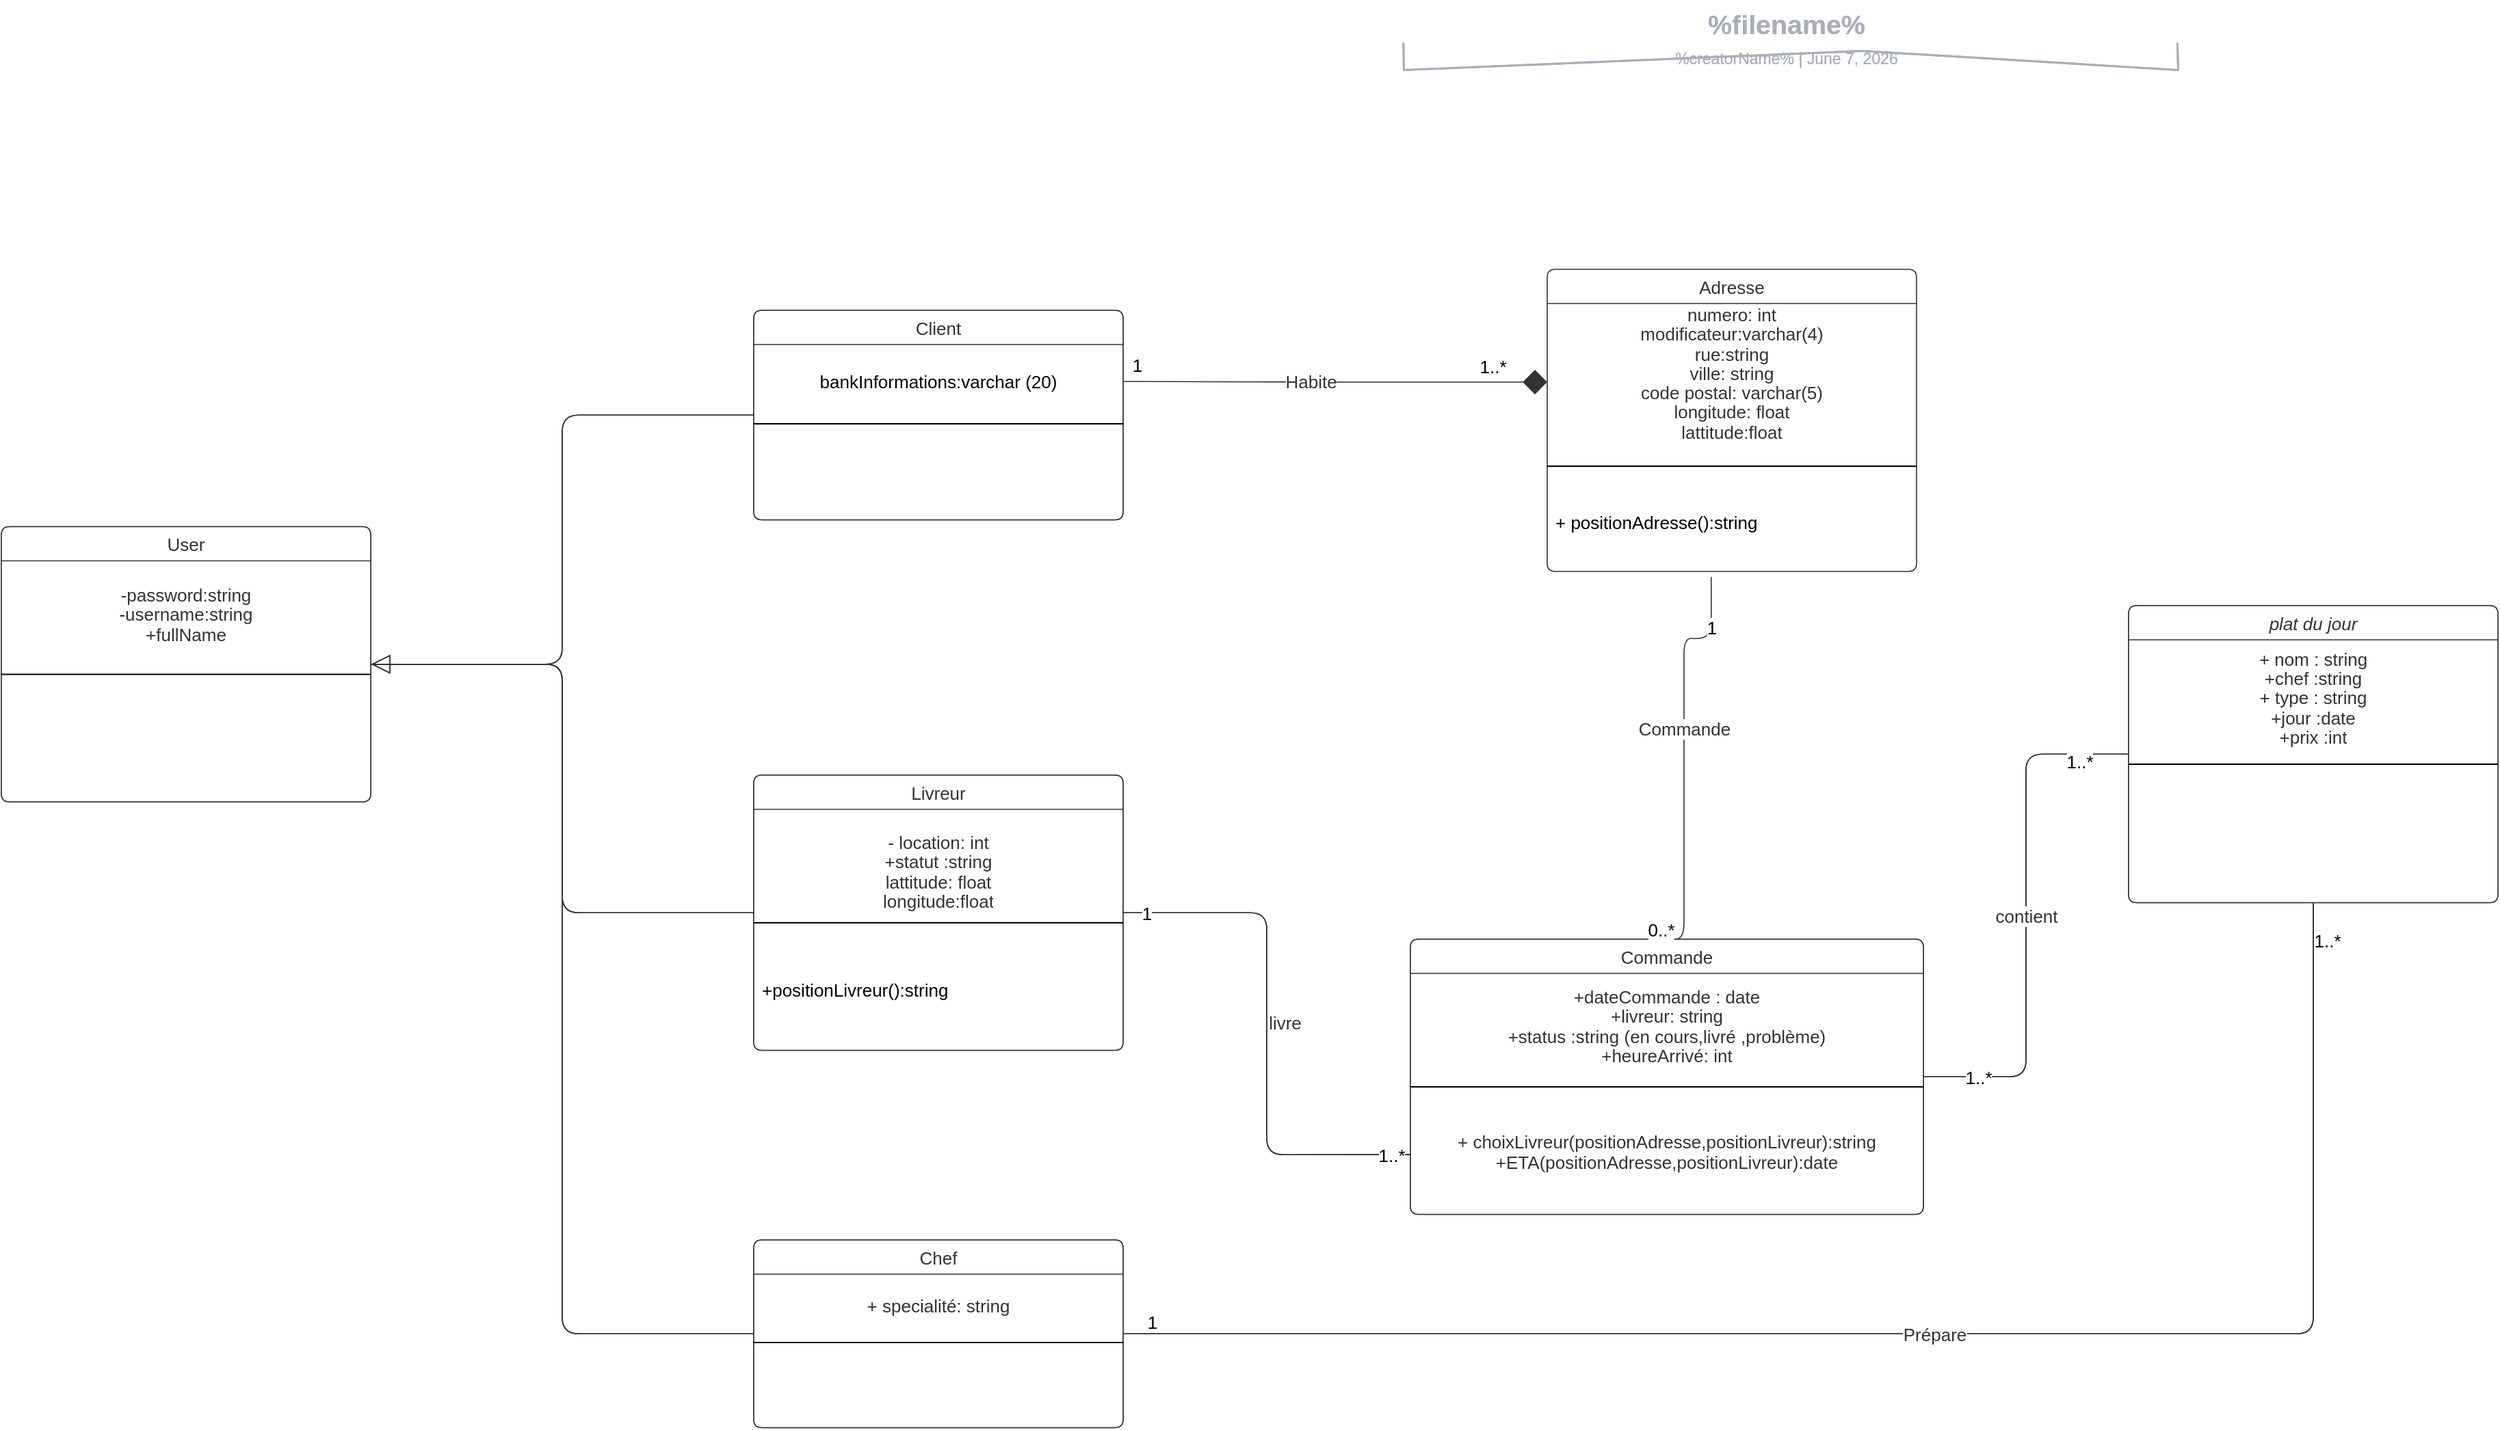 <mxfile version="20.7.4" type="github">
  <diagram id="hdS_zrCQjjvmw232QyaX" name="Page-1">
    <mxGraphModel dx="2074" dy="1130" grid="1" gridSize="10" guides="1" tooltips="1" connect="1" arrows="1" fold="1" page="1" pageScale="1" pageWidth="827" pageHeight="1169" math="0" shadow="0">
      <root>
        <mxCell id="0" />
        <mxCell id="1" parent="0" />
        <mxCell id="U1_2OJh4UtTGv1gTS8dt-1" value="" style="group;dropTarget=0;pointerEvents=0;" parent="1" vertex="1">
          <mxGeometry x="1125" y="14" width="640" height="44" as="geometry" />
        </mxCell>
        <UserObject label="%filename%" placeholders="1" lucidchartObjectId="kWBYl.rsL5rs" id="U1_2OJh4UtTGv1gTS8dt-2">
          <mxCell style="points=[[0.062,0.967,0],[0.946,0.967,0]];html=1;overflow=block;blockSpacing=1;whiteSpace=wrap;fontSize=19.7;fontColor=#a9afb8;fontStyle=1;align=center;spacingLeft=7;spacingRight=7;spacingTop=2;spacing=3;strokeOpacity=0;fillOpacity=0;rounded=1;absoluteArcSize=1;arcSize=12;fillColor=#ffffff;strokeWidth=1.5;" parent="U1_2OJh4UtTGv1gTS8dt-1" vertex="1">
            <mxGeometry width="640" height="31" as="geometry" />
          </mxCell>
        </UserObject>
        <UserObject label="%creatorName%  |  %date{mmmm d, yyyy}%" placeholders="1" lucidchartObjectId="kWBYolvidEkw" id="U1_2OJh4UtTGv1gTS8dt-3">
          <mxCell style="html=1;overflow=block;blockSpacing=1;whiteSpace=wrap;fontSize=11.5;fontColor=#a9afb8;align=center;spacingLeft=7;spacingRight=7;spacingTop=2;spacing=3;strokeOpacity=0;fillOpacity=0;rounded=1;absoluteArcSize=1;arcSize=12;fillColor=#ffffff;strokeWidth=1.5;" parent="U1_2OJh4UtTGv1gTS8dt-1" vertex="1">
            <mxGeometry y="30" width="640" height="14" as="geometry" />
          </mxCell>
        </UserObject>
        <UserObject label="" lucidchartObjectId="kWBYQYheZtb3" id="U1_2OJh4UtTGv1gTS8dt-4">
          <mxCell style="html=1;jettySize=18;whiteSpace=wrap;fontSize=13;fontFamily=Helvetica;strokeColor=#a9afb8;strokeOpacity=100;strokeWidth=1.5;rounded=0;startArrow=none;endArrow=none;exitX=0.062;exitY=0.967;exitPerimeter=0;entryX=0.946;entryY=0.967;entryPerimeter=0;" parent="U1_2OJh4UtTGv1gTS8dt-1" source="U1_2OJh4UtTGv1gTS8dt-2" target="U1_2OJh4UtTGv1gTS8dt-2" edge="1">
            <mxGeometry width="100" height="100" relative="1" as="geometry">
              <Array as="points">
                <mxPoint x="40" y="50" generated="1" />
                <mxPoint x="375" y="36" />
                <mxPoint x="606" y="50" generated="1" />
              </Array>
            </mxGeometry>
          </mxCell>
        </UserObject>
        <mxCell id="U1_2OJh4UtTGv1gTS8dt-5" value="Client" style="html=1;overflow=block;blockSpacing=1;swimlane;childLayout=stackLayout;horizontal=1;horizontalStack=0;resizeParent=1;resizeParentMax=0;resizeLast=0;collapsible=0;fontStyle=0;marginBottom=0;swimlaneFillColor=#ffffff;startSize=25;whiteSpace=wrap;fontSize=13;fontColor=#333333;align=center;spacing=0;strokeColor=#333333;strokeOpacity=100;fillOpacity=100;rounded=1;absoluteArcSize=1;arcSize=12;fillColor=#ffffff;strokeWidth=0.8;" parent="1" vertex="1">
          <mxGeometry x="690" y="240" width="270" height="153.25" as="geometry" />
        </mxCell>
        <mxCell id="U1_2OJh4UtTGv1gTS8dt-6" value="bankInformations:varchar (20)" style="part=1;html=1;resizeHeight=0;strokeColor=none;fillColor=none;verticalAlign=middle;spacingLeft=4;spacingRight=4;overflow=hidden;rotatable=0;points=[[0,0.5],[1,0.5]];portConstraint=eastwest;swimlaneFillColor=#ffffff;strokeOpacity=100;fillOpacity=100;whiteSpace=wrap;fontSize=13;align=center;" parent="U1_2OJh4UtTGv1gTS8dt-5" vertex="1">
          <mxGeometry y="25" width="270" height="54" as="geometry" />
        </mxCell>
        <mxCell id="U1_2OJh4UtTGv1gTS8dt-7" value="" style="line;strokeWidth=1;fillColor=none;align=left;verticalAlign=middle;spacingTop=-1;spacingLeft=3;spacingRight=3;rotatable=0;labelPosition=right;points=[];portConstraint=eastwest;" parent="U1_2OJh4UtTGv1gTS8dt-5" vertex="1">
          <mxGeometry y="79" width="270" height="8" as="geometry" />
        </mxCell>
        <mxCell id="U1_2OJh4UtTGv1gTS8dt-8" value="" style="part=1;html=1;resizeHeight=0;strokeColor=none;fillColor=none;verticalAlign=middle;spacingLeft=4;spacingRight=4;overflow=hidden;rotatable=0;points=[[0,0.5],[1,0.5]];portConstraint=eastwest;swimlaneFillColor=#ffffff;strokeOpacity=100;fillOpacity=100;whiteSpace=wrap;fontSize=13;align=center;" parent="U1_2OJh4UtTGv1gTS8dt-5" vertex="1">
          <mxGeometry y="87" width="270" height="66.25" as="geometry" />
        </mxCell>
        <mxCell id="U1_2OJh4UtTGv1gTS8dt-9" value="Adresse" style="html=1;overflow=block;blockSpacing=1;swimlane;childLayout=stackLayout;horizontal=1;horizontalStack=0;resizeParent=1;resizeParentMax=0;resizeLast=0;collapsible=0;fontStyle=0;marginBottom=0;swimlaneFillColor=#ffffff;startSize=25;whiteSpace=wrap;fontSize=13;fontColor=#333333;align=center;spacing=0;strokeColor=#333333;strokeOpacity=100;fillOpacity=100;rounded=1;absoluteArcSize=1;arcSize=12;fillColor=#ffffff;strokeWidth=0.8;" parent="1" vertex="1">
          <mxGeometry x="1270" y="210" width="270" height="221" as="geometry" />
        </mxCell>
        <mxCell id="U1_2OJh4UtTGv1gTS8dt-10" value="&lt;div style=&quot;display: flex; justify-content: center; text-align: center; align-items: baseline; font-size: 0; line-height: 1.25;margin-top: -2px;&quot;&gt;&lt;span&gt;&lt;span style=&quot;font-size:13px;color:#333333;&quot;&gt;numero: int&#xa;&lt;/span&gt;&lt;/span&gt;&lt;/div&gt;&lt;div style=&quot;display: flex; justify-content: center; text-align: center; align-items: baseline; font-size: 0; line-height: 1.25;margin-top: -2px;&quot;&gt;&lt;span&gt;&lt;span style=&quot;font-size:13px;color:#333333;&quot;&gt;modificateur:varchar(4)&#xa;&lt;/span&gt;&lt;/span&gt;&lt;/div&gt;&lt;div style=&quot;display: flex; justify-content: center; text-align: center; align-items: baseline; font-size: 0; line-height: 1.25;margin-top: -2px;&quot;&gt;&lt;span&gt;&lt;span style=&quot;font-size:13px;color:#333333;&quot;&gt;rue:string&#xa;&lt;/span&gt;&lt;/span&gt;&lt;/div&gt;&lt;div style=&quot;display: flex; justify-content: center; text-align: center; align-items: baseline; font-size: 0; line-height: 1.25;margin-top: -2px;&quot;&gt;&lt;span&gt;&lt;span style=&quot;font-size:13px;color:#333333;&quot;&gt;ville: string&#xa;&lt;/span&gt;&lt;/span&gt;&lt;/div&gt;&lt;div style=&quot;display: flex; justify-content: center; text-align: center; align-items: baseline; font-size: 0; line-height: 1.25;margin-top: -2px;&quot;&gt;&lt;span&gt;&lt;span style=&quot;font-size:13px;color:#333333;&quot;&gt;code postal: varchar(5)&#xa;&lt;/span&gt;&lt;/span&gt;&lt;/div&gt;&lt;div style=&quot;display: flex; justify-content: center; text-align: center; align-items: baseline; font-size: 0; line-height: 1.25;margin-top: -2px;&quot;&gt;&lt;span&gt;&lt;span style=&quot;font-size:13px;color:#333333;&quot;&gt;longitude: float&#xa;&lt;/span&gt;&lt;/span&gt;&lt;/div&gt;&lt;div style=&quot;display: flex; justify-content: center; text-align: center; align-items: baseline; font-size: 0; line-height: 1.25;margin-top: -2px;&quot;&gt;&lt;span&gt;&lt;span style=&quot;font-size:13px;color:#333333;&quot;&gt;lattitude:float&#xa;&lt;/span&gt;&lt;/span&gt;&lt;/div&gt;&lt;div style=&quot;display: flex; justify-content: center; text-align: center; align-items: baseline; font-size: 0; line-height: 1.25;margin-top: -2px;&quot;&gt;&lt;span&gt;&lt;span style=&quot;font-size:13px;color:#333333;&quot;&gt;&#xa;&lt;/span&gt;&lt;/span&gt;&lt;/div&gt;&lt;div style=&quot;display: flex; justify-content: center; text-align: center; align-items: baseline; font-size: 0; line-height: 1.25;margin-top: -2px;&quot;&gt;&lt;span&gt;&lt;/span&gt;&lt;/div&gt;" style="part=1;html=1;resizeHeight=0;strokeColor=none;fillColor=none;verticalAlign=middle;spacingLeft=4;spacingRight=4;overflow=hidden;rotatable=0;points=[[0,0.5],[1,0.5]];portConstraint=eastwest;swimlaneFillColor=#ffffff;strokeOpacity=100;fillOpacity=100;whiteSpace=wrap;fontSize=13;fontColor=#333333;align=center;" parent="U1_2OJh4UtTGv1gTS8dt-9" vertex="1">
          <mxGeometry y="25" width="270" height="115" as="geometry" />
        </mxCell>
        <mxCell id="U1_2OJh4UtTGv1gTS8dt-11" value="" style="line;strokeWidth=1;fillColor=none;align=left;verticalAlign=middle;spacingTop=-1;spacingLeft=3;spacingRight=3;rotatable=0;labelPosition=right;points=[];portConstraint=eastwest;" parent="U1_2OJh4UtTGv1gTS8dt-9" vertex="1">
          <mxGeometry y="140" width="270" height="8" as="geometry" />
        </mxCell>
        <mxCell id="U1_2OJh4UtTGv1gTS8dt-12" value="+ positionAdresse():string" style="part=1;resizeHeight=0;strokeColor=none;fillColor=none;align=left;verticalAlign=middle;spacingLeft=4;spacingRight=4;rotatable=0;points=[[0,0.5],[1,0.5]];portConstraint=eastwest;swimlaneFillColor=#ffffff;strokeOpacity=100;fillOpacity=100;whiteSpace=wrap;overflow=block;blockSpacing=1;html=1;fontSize=13;" parent="U1_2OJh4UtTGv1gTS8dt-9" vertex="1">
          <mxGeometry y="148" width="270" height="73" as="geometry" />
        </mxCell>
        <UserObject label="" lucidchartObjectId="TWlcJLq8VH~c" id="U1_2OJh4UtTGv1gTS8dt-13">
          <mxCell style="html=1;jettySize=18;whiteSpace=wrap;fontSize=13;strokeColor=#333333;strokeOpacity=100;strokeWidth=0.8;rounded=1;arcSize=24;edgeStyle=orthogonalEdgeStyle;startArrow=diamond;startFill=1;startSize=16;endArrow=none;" parent="1" source="U1_2OJh4UtTGv1gTS8dt-10" target="U1_2OJh4UtTGv1gTS8dt-6" edge="1">
            <mxGeometry width="100" height="100" relative="1" as="geometry">
              <Array as="points" />
            </mxGeometry>
          </mxCell>
        </UserObject>
        <mxCell id="U1_2OJh4UtTGv1gTS8dt-14" value="Habite" style="text;html=1;resizable=0;labelBackgroundColor=default;align=center;verticalAlign=middle;fontColor=#333333;fontSize=13;" parent="U1_2OJh4UtTGv1gTS8dt-13" vertex="1">
          <mxGeometry x="0.119" relative="1" as="geometry" />
        </mxCell>
        <mxCell id="U1_2OJh4UtTGv1gTS8dt-15" value="1..*" style="text;html=1;resizable=0;labelBackgroundColor=default;align=center;verticalAlign=middle;fontSize=13;" parent="U1_2OJh4UtTGv1gTS8dt-13" vertex="1">
          <mxGeometry x="-1" relative="1" as="geometry">
            <mxPoint x="-40" y="-12" as="offset" />
          </mxGeometry>
        </mxCell>
        <mxCell id="U1_2OJh4UtTGv1gTS8dt-16" value="1" style="text;html=1;resizable=0;labelBackgroundColor=default;align=center;verticalAlign=middle;fontSize=13;" parent="U1_2OJh4UtTGv1gTS8dt-13" vertex="1">
          <mxGeometry x="1" relative="1" as="geometry">
            <mxPoint x="10" y="-12" as="offset" />
          </mxGeometry>
        </mxCell>
        <mxCell id="U1_2OJh4UtTGv1gTS8dt-17" value="Livreur" style="html=1;overflow=block;blockSpacing=1;swimlane;childLayout=stackLayout;horizontal=1;horizontalStack=0;resizeParent=1;resizeParentMax=0;resizeLast=0;collapsible=0;fontStyle=0;marginBottom=0;swimlaneFillColor=#ffffff;startSize=25;whiteSpace=wrap;fontSize=13;fontColor=#333333;align=center;spacing=0;strokeColor=#333333;strokeOpacity=100;fillOpacity=100;rounded=1;absoluteArcSize=1;arcSize=12;fillColor=#ffffff;strokeWidth=0.8;" parent="1" vertex="1">
          <mxGeometry x="690" y="580" width="270" height="201.25" as="geometry" />
        </mxCell>
        <mxCell id="U1_2OJh4UtTGv1gTS8dt-18" value="&lt;div style=&quot;display: flex; justify-content: center; text-align: center; align-items: baseline; font-size: 0; line-height: 1.25;margin-top: -2px;&quot;&gt;&lt;span&gt;&lt;span style=&quot;font-size:13px;color:#333333;&quot;&gt;&#xa;&lt;/span&gt;&lt;/span&gt;&lt;/div&gt;&lt;div style=&quot;display: flex; justify-content: center; text-align: center; align-items: baseline; font-size: 0; line-height: 1.25;margin-top: -2px;&quot;&gt;&lt;span&gt;&lt;span style=&quot;font-size:13px;color:#333333;&quot;&gt;- location: int&#xa;&lt;/span&gt;&lt;/span&gt;&lt;/div&gt;&lt;div style=&quot;display: flex; justify-content: center; text-align: center; align-items: baseline; font-size: 0; line-height: 1.25;margin-top: -2px;&quot;&gt;&lt;span&gt;&lt;span style=&quot;font-size:13px;color:#333333;&quot;&gt;+statut :string&#xa;&lt;/span&gt;&lt;/span&gt;&lt;/div&gt;&lt;div style=&quot;display: flex; justify-content: center; text-align: center; align-items: baseline; font-size: 0; line-height: 1.25;margin-top: -2px;&quot;&gt;&lt;span&gt;&lt;span style=&quot;font-size:13px;color:#333333;&quot;&gt;lattitude: float&#xa;&lt;/span&gt;&lt;/span&gt;&lt;/div&gt;&lt;div style=&quot;display: flex; justify-content: center; text-align: center; align-items: baseline; font-size: 0; line-height: 1.25;margin-top: -2px;&quot;&gt;&lt;span&gt;&lt;span style=&quot;font-size:13px;color:#333333;&quot;&gt;longitude:float&lt;/span&gt;&lt;/span&gt;&lt;/div&gt;" style="part=1;html=1;resizeHeight=0;strokeColor=none;fillColor=none;verticalAlign=middle;spacingLeft=4;spacingRight=4;overflow=hidden;rotatable=0;points=[[0,0.5],[1,0.5]];portConstraint=eastwest;swimlaneFillColor=#ffffff;strokeOpacity=100;fillOpacity=100;whiteSpace=wrap;fontSize=13;fontColor=#333333;align=center;" parent="U1_2OJh4UtTGv1gTS8dt-17" vertex="1">
          <mxGeometry y="25" width="270" height="79" as="geometry" />
        </mxCell>
        <mxCell id="U1_2OJh4UtTGv1gTS8dt-19" value="" style="line;strokeWidth=1;fillColor=none;align=left;verticalAlign=middle;spacingTop=-1;spacingLeft=3;spacingRight=3;rotatable=0;labelPosition=right;points=[];portConstraint=eastwest;" parent="U1_2OJh4UtTGv1gTS8dt-17" vertex="1">
          <mxGeometry y="104" width="270" height="8" as="geometry" />
        </mxCell>
        <mxCell id="U1_2OJh4UtTGv1gTS8dt-20" value="+positionLivreur():string" style="part=1;resizeHeight=0;strokeColor=none;fillColor=none;align=left;verticalAlign=middle;spacingLeft=4;spacingRight=4;rotatable=0;points=[[0,0.5],[1,0.5]];portConstraint=eastwest;swimlaneFillColor=#ffffff;strokeOpacity=100;fillOpacity=100;whiteSpace=wrap;overflow=block;blockSpacing=1;html=1;fontSize=13;" parent="U1_2OJh4UtTGv1gTS8dt-17" vertex="1">
          <mxGeometry y="112" width="270" height="89.25" as="geometry" />
        </mxCell>
        <mxCell id="U1_2OJh4UtTGv1gTS8dt-21" value="plat du jour" style="html=1;overflow=block;blockSpacing=1;swimlane;childLayout=stackLayout;horizontal=1;horizontalStack=0;resizeParent=1;resizeParentMax=0;resizeLast=0;collapsible=0;marginBottom=0;swimlaneFillColor=#ffffff;startSize=25;whiteSpace=wrap;fontSize=13;fontColor=#333333;fontStyle=2;align=center;spacing=0;strokeColor=#333333;strokeOpacity=100;fillOpacity=100;rounded=1;absoluteArcSize=1;arcSize=12;fillColor=#ffffff;strokeWidth=0.8;" parent="1" vertex="1">
          <mxGeometry x="1695" y="456" width="270" height="217.25" as="geometry" />
        </mxCell>
        <mxCell id="U1_2OJh4UtTGv1gTS8dt-22" value="&lt;div style=&quot;display: flex; justify-content: center; text-align: center; align-items: baseline; font-size: 0; line-height: 1.25;margin-top: -2px;&quot;&gt;&lt;span&gt;&lt;span style=&quot;font-size:13px;color:#333333;&quot;&gt;+ nom : string&#xa;&lt;/span&gt;&lt;/span&gt;&lt;/div&gt;&lt;div style=&quot;display: flex; justify-content: center; text-align: center; align-items: baseline; font-size: 0; line-height: 1.25;margin-top: -2px;&quot;&gt;&lt;span&gt;&lt;span style=&quot;font-size:13px;color:#333333;&quot;&gt;+chef :string&#xa;&lt;/span&gt;&lt;/span&gt;&lt;/div&gt;&lt;div style=&quot;display: flex; justify-content: center; text-align: center; align-items: baseline; font-size: 0; line-height: 1.25;margin-top: -2px;&quot;&gt;&lt;span&gt;&lt;span style=&quot;font-size:13px;color:#333333;&quot;&gt;+ type : string&#xa;&lt;/span&gt;&lt;/span&gt;&lt;/div&gt;&lt;div style=&quot;display: flex; justify-content: center; text-align: center; align-items: baseline; font-size: 0; line-height: 1.25;margin-top: -2px;&quot;&gt;&lt;span&gt;&lt;span style=&quot;font-size:13px;color:#333333;&quot;&gt;+jour :date&#xa;&lt;/span&gt;&lt;/span&gt;&lt;/div&gt;&lt;div style=&quot;display: flex; justify-content: center; text-align: center; align-items: baseline; font-size: 0; line-height: 1.25;margin-top: -2px;&quot;&gt;&lt;span&gt;&lt;span style=&quot;font-size:13px;color:#333333;&quot;&gt;+prix :int&lt;/span&gt;&lt;/span&gt;&lt;/div&gt;" style="part=1;html=1;resizeHeight=0;strokeColor=none;fillColor=none;verticalAlign=middle;spacingLeft=4;spacingRight=4;overflow=hidden;rotatable=0;points=[[0,0.5],[1,0.5]];portConstraint=eastwest;swimlaneFillColor=#ffffff;strokeOpacity=100;fillOpacity=100;whiteSpace=wrap;fontSize=13;fontColor=#333333;align=center;" parent="U1_2OJh4UtTGv1gTS8dt-21" vertex="1">
          <mxGeometry y="25" width="270" height="87" as="geometry" />
        </mxCell>
        <mxCell id="U1_2OJh4UtTGv1gTS8dt-23" value="" style="line;strokeWidth=1;fillColor=none;align=left;verticalAlign=middle;spacingTop=-1;spacingLeft=3;spacingRight=3;rotatable=0;labelPosition=right;points=[];portConstraint=eastwest;" parent="U1_2OJh4UtTGv1gTS8dt-21" vertex="1">
          <mxGeometry y="112" width="270" height="8" as="geometry" />
        </mxCell>
        <mxCell id="U1_2OJh4UtTGv1gTS8dt-24" value="" style="part=1;resizeHeight=0;strokeColor=none;fillColor=none;align=left;verticalAlign=middle;spacingLeft=4;spacingRight=4;rotatable=0;points=[[0,0.5],[1,0.5]];portConstraint=eastwest;swimlaneFillColor=#ffffff;strokeOpacity=100;fillOpacity=100;whiteSpace=wrap;overflow=block;blockSpacing=1;html=1;fontSize=13;" parent="U1_2OJh4UtTGv1gTS8dt-21" vertex="1">
          <mxGeometry y="120" width="270" height="97.25" as="geometry" />
        </mxCell>
        <mxCell id="U1_2OJh4UtTGv1gTS8dt-25" value="Commande" style="html=1;overflow=block;blockSpacing=1;swimlane;childLayout=stackLayout;horizontal=1;horizontalStack=0;resizeParent=1;resizeParentMax=0;resizeLast=0;collapsible=0;fontStyle=0;marginBottom=0;swimlaneFillColor=#ffffff;startSize=25;whiteSpace=wrap;fontSize=13;fontColor=#333333;align=center;spacing=0;strokeColor=#333333;strokeOpacity=100;fillOpacity=100;rounded=1;absoluteArcSize=1;arcSize=12;fillColor=#ffffff;strokeWidth=0.8;" parent="1" vertex="1">
          <mxGeometry x="1170" y="700" width="375" height="201.25" as="geometry" />
        </mxCell>
        <mxCell id="U1_2OJh4UtTGv1gTS8dt-26" value="&lt;div style=&quot;display: flex; justify-content: center; text-align: center; align-items: baseline; font-size: 0; line-height: 1.25;margin-top: -2px;&quot;&gt;&lt;span&gt;&lt;span style=&quot;font-size:13px;color:#333333;&quot;&gt;+dateCommande : date&#xa;&lt;/span&gt;&lt;/span&gt;&lt;/div&gt;&lt;div style=&quot;display: flex; justify-content: center; text-align: center; align-items: baseline; font-size: 0; line-height: 1.25;margin-top: -2px;&quot;&gt;&lt;span&gt;&lt;span style=&quot;font-size:13px;color:#333333;&quot;&gt;+livreur: string&#xa;&lt;/span&gt;&lt;/span&gt;&lt;/div&gt;&lt;div style=&quot;display: flex; justify-content: center; text-align: center; align-items: baseline; font-size: 0; line-height: 1.25;margin-top: -2px;&quot;&gt;&lt;span&gt;&lt;span style=&quot;font-size:13px;color:#333333;&quot;&gt;+status :string (en cours,livré ,problème)&#xa;&lt;/span&gt;&lt;/span&gt;&lt;/div&gt;&lt;div style=&quot;display: flex; justify-content: center; text-align: center; align-items: baseline; font-size: 0; line-height: 1.25;margin-top: -2px;&quot;&gt;&lt;span&gt;&lt;span style=&quot;font-size:13px;color:#333333;&quot;&gt;+heureArrivé: int&lt;/span&gt;&lt;/span&gt;&lt;/div&gt;" style="part=1;html=1;resizeHeight=0;strokeColor=none;fillColor=none;verticalAlign=middle;spacingLeft=4;spacingRight=4;overflow=hidden;rotatable=0;points=[[0,0.5],[1,0.5]];portConstraint=eastwest;swimlaneFillColor=#ffffff;strokeOpacity=100;fillOpacity=100;whiteSpace=wrap;fontSize=13;fontColor=#333333;align=center;" parent="U1_2OJh4UtTGv1gTS8dt-25" vertex="1">
          <mxGeometry y="25" width="375" height="79" as="geometry" />
        </mxCell>
        <mxCell id="U1_2OJh4UtTGv1gTS8dt-27" value="" style="line;strokeWidth=1;fillColor=none;align=left;verticalAlign=middle;spacingTop=-1;spacingLeft=3;spacingRight=3;rotatable=0;labelPosition=right;points=[];portConstraint=eastwest;" parent="U1_2OJh4UtTGv1gTS8dt-25" vertex="1">
          <mxGeometry y="104" width="375" height="8" as="geometry" />
        </mxCell>
        <mxCell id="U1_2OJh4UtTGv1gTS8dt-28" value="&lt;div style=&quot;display: flex; justify-content: center; text-align: center; align-items: baseline; font-size: 0; line-height: 1.25;margin-top: -2px;&quot;&gt;&lt;span&gt;&lt;span style=&quot;font-size:13px;color:#333333;&quot;&gt;+ choixLivreur(positionAdresse,positionLivreur):string&#xa;&lt;/span&gt;&lt;/span&gt;&lt;/div&gt;&lt;div style=&quot;display: flex; justify-content: center; text-align: center; align-items: baseline; font-size: 0; line-height: 1.25;margin-top: -2px;&quot;&gt;&lt;span&gt;&lt;span style=&quot;font-size:13px;color:#333333;&quot;&gt;+ETA(positionAdresse,positionLivreur):date&lt;/span&gt;&lt;/span&gt;&lt;/div&gt;" style="part=1;resizeHeight=0;strokeColor=none;fillColor=none;align=left;verticalAlign=middle;spacingLeft=4;spacingRight=4;rotatable=0;points=[[0,0.5],[1,0.5]];portConstraint=eastwest;swimlaneFillColor=#ffffff;strokeOpacity=100;fillOpacity=100;whiteSpace=wrap;overflow=block;blockSpacing=1;html=1;fontSize=13;" parent="U1_2OJh4UtTGv1gTS8dt-25" vertex="1">
          <mxGeometry y="112" width="375" height="89.25" as="geometry" />
        </mxCell>
        <UserObject label="" lucidchartObjectId="a3lcvIBLx3UH" id="U1_2OJh4UtTGv1gTS8dt-33">
          <mxCell style="html=1;jettySize=18;whiteSpace=wrap;fontSize=13;strokeColor=#333333;strokeOpacity=100;strokeWidth=0.8;rounded=1;arcSize=24;edgeStyle=orthogonalEdgeStyle;startArrow=none;endArrow=none;exitX=1.001;exitY=0.5;exitPerimeter=0;entryX=-0.001;entryY=0.783;entryPerimeter=0;" parent="1" source="U1_2OJh4UtTGv1gTS8dt-17" target="U1_2OJh4UtTGv1gTS8dt-25" edge="1">
            <mxGeometry width="100" height="100" relative="1" as="geometry">
              <Array as="points" />
            </mxGeometry>
          </mxCell>
        </UserObject>
        <mxCell id="U1_2OJh4UtTGv1gTS8dt-34" value="livre" style="text;html=1;resizable=0;labelBackgroundColor=default;align=center;verticalAlign=middle;fontColor=#333333;fontSize=13;" parent="U1_2OJh4UtTGv1gTS8dt-33" vertex="1">
          <mxGeometry relative="1" as="geometry">
            <mxPoint x="13" y="-8" as="offset" />
          </mxGeometry>
        </mxCell>
        <mxCell id="U1_2OJh4UtTGv1gTS8dt-35" value="1" style="text;html=1;resizable=0;labelBackgroundColor=default;align=center;verticalAlign=middle;fontSize=13;" parent="U1_2OJh4UtTGv1gTS8dt-33" vertex="1">
          <mxGeometry x="-0.915" relative="1" as="geometry">
            <mxPoint as="offset" />
          </mxGeometry>
        </mxCell>
        <mxCell id="U1_2OJh4UtTGv1gTS8dt-36" value="1..*" style="text;html=1;resizable=0;labelBackgroundColor=default;align=center;verticalAlign=middle;fontSize=13;" parent="U1_2OJh4UtTGv1gTS8dt-33" vertex="1">
          <mxGeometry x="0.928" relative="1" as="geometry">
            <mxPoint as="offset" />
          </mxGeometry>
        </mxCell>
        <UserObject label="" lucidchartObjectId="R4lc5TQhlQKx" id="U1_2OJh4UtTGv1gTS8dt-37">
          <mxCell style="html=1;jettySize=18;whiteSpace=wrap;fontSize=13;strokeColor=#333333;strokeOpacity=100;strokeWidth=0.8;rounded=1;arcSize=24;edgeStyle=orthogonalEdgeStyle;startArrow=none;endArrow=none;exitX=1.001;exitY=0.5;exitPerimeter=0;entryX=-0.001;entryY=0.5;entryPerimeter=0;" parent="1" source="U1_2OJh4UtTGv1gTS8dt-25" target="U1_2OJh4UtTGv1gTS8dt-21" edge="1">
            <mxGeometry width="100" height="100" relative="1" as="geometry">
              <Array as="points" />
            </mxGeometry>
          </mxCell>
        </UserObject>
        <mxCell id="U1_2OJh4UtTGv1gTS8dt-38" value="contient" style="text;html=1;resizable=0;labelBackgroundColor=default;align=center;verticalAlign=middle;fontColor=#333333;fontSize=13;" parent="U1_2OJh4UtTGv1gTS8dt-37" vertex="1">
          <mxGeometry relative="1" as="geometry" />
        </mxCell>
        <mxCell id="U1_2OJh4UtTGv1gTS8dt-39" value="1..*" style="text;html=1;resizable=0;labelBackgroundColor=default;align=center;verticalAlign=middle;fontSize=13;" parent="U1_2OJh4UtTGv1gTS8dt-37" vertex="1">
          <mxGeometry x="-0.794" relative="1" as="geometry">
            <mxPoint as="offset" />
          </mxGeometry>
        </mxCell>
        <mxCell id="U1_2OJh4UtTGv1gTS8dt-40" value="1..*" style="text;html=1;resizable=0;labelBackgroundColor=default;align=center;verticalAlign=middle;fontSize=13;" parent="U1_2OJh4UtTGv1gTS8dt-37" vertex="1">
          <mxGeometry x="0.727" relative="1" as="geometry">
            <mxPoint x="16" y="5" as="offset" />
          </mxGeometry>
        </mxCell>
        <mxCell id="U1_2OJh4UtTGv1gTS8dt-41" value="Chef" style="html=1;overflow=block;blockSpacing=1;swimlane;childLayout=stackLayout;horizontal=1;horizontalStack=0;resizeParent=1;resizeParentMax=0;resizeLast=0;collapsible=0;fontStyle=0;marginBottom=0;swimlaneFillColor=#ffffff;startSize=25;whiteSpace=wrap;fontSize=13;fontColor=#333333;align=center;spacing=0;strokeColor=#333333;strokeOpacity=100;fillOpacity=100;rounded=1;absoluteArcSize=1;arcSize=12;fillColor=#ffffff;strokeWidth=0.8;" parent="1" vertex="1">
          <mxGeometry x="690" y="920" width="270" height="137.25" as="geometry" />
        </mxCell>
        <mxCell id="U1_2OJh4UtTGv1gTS8dt-42" value="+ specialité: string" style="part=1;html=1;resizeHeight=0;strokeColor=none;fillColor=none;verticalAlign=middle;spacingLeft=4;spacingRight=4;overflow=hidden;rotatable=0;points=[[0,0.5],[1,0.5]];portConstraint=eastwest;swimlaneFillColor=#ffffff;strokeOpacity=100;fillOpacity=100;whiteSpace=wrap;fontSize=13;fontColor=#333333;align=center;" parent="U1_2OJh4UtTGv1gTS8dt-41" vertex="1">
          <mxGeometry y="25" width="270" height="46" as="geometry" />
        </mxCell>
        <mxCell id="U1_2OJh4UtTGv1gTS8dt-43" value="" style="line;strokeWidth=1;fillColor=none;align=left;verticalAlign=middle;spacingTop=-1;spacingLeft=3;spacingRight=3;rotatable=0;labelPosition=right;points=[];portConstraint=eastwest;" parent="U1_2OJh4UtTGv1gTS8dt-41" vertex="1">
          <mxGeometry y="71" width="270" height="8" as="geometry" />
        </mxCell>
        <mxCell id="U1_2OJh4UtTGv1gTS8dt-44" value="" style="part=1;html=1;resizeHeight=0;strokeColor=none;fillColor=none;verticalAlign=middle;spacingLeft=4;spacingRight=4;overflow=hidden;rotatable=0;points=[[0,0.5],[1,0.5]];portConstraint=eastwest;swimlaneFillColor=#ffffff;strokeOpacity=100;fillOpacity=100;whiteSpace=wrap;fontSize=13;align=center;" parent="U1_2OJh4UtTGv1gTS8dt-41" vertex="1">
          <mxGeometry y="79" width="270" height="58.25" as="geometry" />
        </mxCell>
        <UserObject label="" lucidchartObjectId="hbmcKppnz3ou" id="U1_2OJh4UtTGv1gTS8dt-45">
          <mxCell style="html=1;jettySize=18;whiteSpace=wrap;fontSize=13;strokeColor=#333333;strokeOpacity=100;strokeWidth=0.8;rounded=1;arcSize=24;edgeStyle=orthogonalEdgeStyle;startArrow=none;endArrow=none;exitX=1.001;exitY=0.5;exitPerimeter=0;entryX=0.5;entryY=1.002;entryPerimeter=0;" parent="1" source="U1_2OJh4UtTGv1gTS8dt-41" target="U1_2OJh4UtTGv1gTS8dt-21" edge="1">
            <mxGeometry width="100" height="100" relative="1" as="geometry">
              <Array as="points">
                <mxPoint x="1830" y="989" />
              </Array>
            </mxGeometry>
          </mxCell>
        </UserObject>
        <mxCell id="U1_2OJh4UtTGv1gTS8dt-46" value="Prépare" style="text;html=1;resizable=0;labelBackgroundColor=default;align=center;verticalAlign=middle;fontColor=#333333;fontSize=13;" parent="U1_2OJh4UtTGv1gTS8dt-45" vertex="1">
          <mxGeometry relative="1" as="geometry" />
        </mxCell>
        <mxCell id="U1_2OJh4UtTGv1gTS8dt-47" value="1" style="text;html=1;resizable=0;labelBackgroundColor=default;align=center;verticalAlign=middle;fontSize=13;" parent="U1_2OJh4UtTGv1gTS8dt-45" vertex="1">
          <mxGeometry x="-0.656" relative="1" as="geometry">
            <mxPoint x="-184" y="-9" as="offset" />
          </mxGeometry>
        </mxCell>
        <mxCell id="U1_2OJh4UtTGv1gTS8dt-48" value="1..*" style="text;html=1;resizable=0;labelBackgroundColor=default;align=center;verticalAlign=middle;fontSize=13;" parent="U1_2OJh4UtTGv1gTS8dt-45" vertex="1">
          <mxGeometry x="0.683" relative="1" as="geometry">
            <mxPoint x="10" y="-161" as="offset" />
          </mxGeometry>
        </mxCell>
        <mxCell id="U1_2OJh4UtTGv1gTS8dt-59" value="User" style="html=1;overflow=block;blockSpacing=1;swimlane;childLayout=stackLayout;horizontal=1;horizontalStack=0;resizeParent=1;resizeParentMax=0;resizeLast=0;collapsible=0;fontStyle=0;marginBottom=0;swimlaneFillColor=#ffffff;startSize=25;whiteSpace=wrap;fontSize=13;fontColor=#333333;align=center;spacing=0;strokeColor=#333333;strokeOpacity=100;fillOpacity=100;rounded=1;absoluteArcSize=1;arcSize=12;fillColor=#ffffff;strokeWidth=0.8;" parent="1" vertex="1">
          <mxGeometry x="140" y="398.25" width="270" height="201.25" as="geometry" />
        </mxCell>
        <mxCell id="U1_2OJh4UtTGv1gTS8dt-60" value="&lt;div style=&quot;display: flex; justify-content: center; text-align: center; align-items: baseline; font-size: 0; line-height: 1.25;margin-top: -2px;&quot;&gt;&lt;span&gt;&lt;span style=&quot;font-size:13px;color:#333333;&quot;&gt;-password:string&lt;br&gt;&lt;/span&gt;&lt;/span&gt;&lt;/div&gt;&lt;div style=&quot;display: flex; justify-content: center; text-align: center; align-items: baseline; font-size: 0; line-height: 1.25;margin-top: -2px;&quot;&gt;&lt;span&gt;&lt;span style=&quot;font-size:13px;color:#333333;&quot;&gt;-username:string&lt;br&gt;&lt;/span&gt;&lt;/span&gt;&lt;/div&gt;&lt;div style=&quot;display: flex; justify-content: center; text-align: center; align-items: baseline; font-size: 0; line-height: 1.25;margin-top: -2px;&quot;&gt;&lt;span&gt;&lt;span style=&quot;font-size:13px;color:#333333;&quot;&gt;+fullName&lt;br&gt;&lt;/span&gt;&lt;/span&gt;&lt;/div&gt;&lt;div style=&quot;display: flex; justify-content: center; text-align: center; align-items: baseline; font-size: 0; line-height: 1.25;margin-top: -2px;&quot;&gt;&lt;span&gt;&lt;br&gt;&lt;/span&gt;&lt;/div&gt;" style="part=1;html=1;resizeHeight=0;strokeColor=none;fillColor=none;verticalAlign=middle;spacingLeft=4;spacingRight=4;overflow=hidden;rotatable=0;points=[[0,0.5],[1,0.5]];portConstraint=eastwest;swimlaneFillColor=#ffffff;strokeOpacity=100;fillOpacity=100;whiteSpace=wrap;fontSize=13;fontColor=#333333;align=center;" parent="U1_2OJh4UtTGv1gTS8dt-59" vertex="1">
          <mxGeometry y="25" width="270" height="79" as="geometry" />
        </mxCell>
        <mxCell id="U1_2OJh4UtTGv1gTS8dt-61" value="" style="line;strokeWidth=1;fillColor=none;align=left;verticalAlign=middle;spacingTop=-1;spacingLeft=3;spacingRight=3;rotatable=0;labelPosition=right;points=[];portConstraint=eastwest;" parent="U1_2OJh4UtTGv1gTS8dt-59" vertex="1">
          <mxGeometry y="104" width="270" height="8" as="geometry" />
        </mxCell>
        <mxCell id="U1_2OJh4UtTGv1gTS8dt-62" value="" style="part=1;resizeHeight=0;strokeColor=none;fillColor=none;align=left;verticalAlign=middle;spacingLeft=4;spacingRight=4;rotatable=0;points=[[0,0.5],[1,0.5]];portConstraint=eastwest;swimlaneFillColor=#ffffff;strokeOpacity=100;fillOpacity=100;whiteSpace=wrap;overflow=block;blockSpacing=1;html=1;fontSize=13;" parent="U1_2OJh4UtTGv1gTS8dt-59" vertex="1">
          <mxGeometry y="112" width="270" height="89.25" as="geometry" />
        </mxCell>
        <UserObject label="" lucidchartObjectId="AlTd7m5eC5IK" id="U1_2OJh4UtTGv1gTS8dt-63">
          <mxCell style="html=1;jettySize=18;whiteSpace=wrap;fontSize=13;strokeColor=#333333;strokeOpacity=100;strokeWidth=0.8;rounded=1;arcSize=24;edgeStyle=orthogonalEdgeStyle;startArrow=none;endArrow=none;exitX=1.001;exitY=0.5;exitPerimeter=0;entryX=-0.001;entryY=0.5;entryPerimeter=0;" parent="1" source="U1_2OJh4UtTGv1gTS8dt-59" target="U1_2OJh4UtTGv1gTS8dt-17" edge="1">
            <mxGeometry width="100" height="100" relative="1" as="geometry">
              <Array as="points" />
            </mxGeometry>
          </mxCell>
        </UserObject>
        <UserObject label="" lucidchartObjectId="FlTdkgDGYBUg" id="U1_2OJh4UtTGv1gTS8dt-64">
          <mxCell style="html=1;jettySize=18;whiteSpace=wrap;fontSize=13;strokeColor=#333333;strokeOpacity=100;strokeWidth=0.8;rounded=1;arcSize=24;edgeStyle=orthogonalEdgeStyle;startArrow=none;endArrow=none;exitX=1.001;exitY=0.5;exitPerimeter=0;entryX=-0.001;entryY=0.5;entryPerimeter=0;" parent="1" source="U1_2OJh4UtTGv1gTS8dt-59" target="U1_2OJh4UtTGv1gTS8dt-5" edge="1">
            <mxGeometry width="100" height="100" relative="1" as="geometry">
              <Array as="points" />
            </mxGeometry>
          </mxCell>
        </UserObject>
        <UserObject label="" lucidchartObjectId="EmTddqZ1q9em" id="U1_2OJh4UtTGv1gTS8dt-65">
          <mxCell style="html=1;jettySize=18;whiteSpace=wrap;fontSize=13;strokeColor=#333333;strokeOpacity=100;strokeWidth=0.8;rounded=1;arcSize=24;edgeStyle=orthogonalEdgeStyle;startArrow=block;startFill=0;startSize=12;endArrow=none;exitX=1.001;exitY=0.5;exitPerimeter=0;entryX=-0.001;entryY=0.5;entryPerimeter=0;" parent="1" source="U1_2OJh4UtTGv1gTS8dt-59" target="U1_2OJh4UtTGv1gTS8dt-41" edge="1">
            <mxGeometry width="100" height="100" relative="1" as="geometry">
              <Array as="points" />
            </mxGeometry>
          </mxCell>
        </UserObject>
        <mxCell id="1KbfCKK-a7wuh9zhNjNE-63" parent="1" />
        <mxCell id="1KbfCKK-a7wuh9zhNjNE-64" value="" style="group;dropTarget=0;pointerEvents=0;" vertex="1" parent="1KbfCKK-a7wuh9zhNjNE-63">
          <mxGeometry x="1125" y="14" width="640" height="44" as="geometry" />
        </mxCell>
        <UserObject label="%filename%" placeholders="1" lucidchartObjectId="kWBYl.rsL5rs" id="1KbfCKK-a7wuh9zhNjNE-65">
          <mxCell style="points=[[0.062,0.967,0],[0.946,0.967,0]];html=1;overflow=block;blockSpacing=1;whiteSpace=wrap;fontSize=19.7;fontColor=#a9afb8;fontStyle=1;align=center;spacingLeft=7;spacingRight=7;spacingTop=2;spacing=3;strokeOpacity=0;fillOpacity=0;rounded=1;absoluteArcSize=1;arcSize=12;fillColor=#ffffff;strokeWidth=1.5;" vertex="1" parent="1KbfCKK-a7wuh9zhNjNE-64">
            <mxGeometry width="640" height="31" as="geometry" />
          </mxCell>
        </UserObject>
        <UserObject label="%creatorName%  |  %date{mmmm d, yyyy}%" placeholders="1" lucidchartObjectId="kWBYolvidEkw" id="1KbfCKK-a7wuh9zhNjNE-66">
          <mxCell style="html=1;overflow=block;blockSpacing=1;whiteSpace=wrap;fontSize=11.5;fontColor=#a9afb8;align=center;spacingLeft=7;spacingRight=7;spacingTop=2;spacing=3;strokeOpacity=0;fillOpacity=0;rounded=1;absoluteArcSize=1;arcSize=12;fillColor=#ffffff;strokeWidth=1.5;" vertex="1" parent="1KbfCKK-a7wuh9zhNjNE-64">
            <mxGeometry y="30" width="640" height="14" as="geometry" />
          </mxCell>
        </UserObject>
        <UserObject label="" lucidchartObjectId="kWBYQYheZtb3" id="1KbfCKK-a7wuh9zhNjNE-67">
          <mxCell style="html=1;jettySize=18;whiteSpace=wrap;fontSize=13;fontFamily=Helvetica;strokeColor=#a9afb8;strokeOpacity=100;strokeWidth=1.5;rounded=0;startArrow=none;endArrow=none;exitX=0.062;exitY=0.967;exitPerimeter=0;entryX=0.946;entryY=0.967;entryPerimeter=0;" edge="1" parent="1KbfCKK-a7wuh9zhNjNE-64" source="1KbfCKK-a7wuh9zhNjNE-65" target="1KbfCKK-a7wuh9zhNjNE-65">
            <mxGeometry width="100" height="100" relative="1" as="geometry">
              <Array as="points">
                <mxPoint x="40" y="50" generated="1" />
                <mxPoint x="375" y="36" />
                <mxPoint x="606" y="50" generated="1" />
              </Array>
            </mxGeometry>
          </mxCell>
        </UserObject>
        <mxCell id="1KbfCKK-a7wuh9zhNjNE-68" value="Client" style="html=1;overflow=block;blockSpacing=1;swimlane;childLayout=stackLayout;horizontal=1;horizontalStack=0;resizeParent=1;resizeParentMax=0;resizeLast=0;collapsible=0;fontStyle=0;marginBottom=0;swimlaneFillColor=#ffffff;startSize=25;whiteSpace=wrap;fontSize=13;fontColor=#333333;align=center;spacing=0;strokeColor=#333333;strokeOpacity=100;fillOpacity=100;rounded=1;absoluteArcSize=1;arcSize=12;fillColor=#ffffff;strokeWidth=0.8;" vertex="1" parent="1KbfCKK-a7wuh9zhNjNE-63">
          <mxGeometry x="690" y="240" width="270" height="153.25" as="geometry" />
        </mxCell>
        <mxCell id="1KbfCKK-a7wuh9zhNjNE-69" value="bankInformations:varchar (20)" style="part=1;html=1;resizeHeight=0;strokeColor=none;fillColor=none;verticalAlign=middle;spacingLeft=4;spacingRight=4;overflow=hidden;rotatable=0;points=[[0,0.5],[1,0.5]];portConstraint=eastwest;swimlaneFillColor=#ffffff;strokeOpacity=100;fillOpacity=100;whiteSpace=wrap;fontSize=13;align=center;" vertex="1" parent="1KbfCKK-a7wuh9zhNjNE-68">
          <mxGeometry y="25" width="270" height="54" as="geometry" />
        </mxCell>
        <mxCell id="1KbfCKK-a7wuh9zhNjNE-70" value="" style="line;strokeWidth=1;fillColor=none;align=left;verticalAlign=middle;spacingTop=-1;spacingLeft=3;spacingRight=3;rotatable=0;labelPosition=right;points=[];portConstraint=eastwest;" vertex="1" parent="1KbfCKK-a7wuh9zhNjNE-68">
          <mxGeometry y="79" width="270" height="8" as="geometry" />
        </mxCell>
        <mxCell id="1KbfCKK-a7wuh9zhNjNE-71" value="" style="part=1;html=1;resizeHeight=0;strokeColor=none;fillColor=none;verticalAlign=middle;spacingLeft=4;spacingRight=4;overflow=hidden;rotatable=0;points=[[0,0.5],[1,0.5]];portConstraint=eastwest;swimlaneFillColor=#ffffff;strokeOpacity=100;fillOpacity=100;whiteSpace=wrap;fontSize=13;align=center;" vertex="1" parent="1KbfCKK-a7wuh9zhNjNE-68">
          <mxGeometry y="87" width="270" height="66.25" as="geometry" />
        </mxCell>
        <mxCell id="1KbfCKK-a7wuh9zhNjNE-80" value="Livreur" style="html=1;overflow=block;blockSpacing=1;swimlane;childLayout=stackLayout;horizontal=1;horizontalStack=0;resizeParent=1;resizeParentMax=0;resizeLast=0;collapsible=0;fontStyle=0;marginBottom=0;swimlaneFillColor=#ffffff;startSize=25;whiteSpace=wrap;fontSize=13;fontColor=#333333;align=center;spacing=0;strokeColor=#333333;strokeOpacity=100;fillOpacity=100;rounded=1;absoluteArcSize=1;arcSize=12;fillColor=#ffffff;strokeWidth=0.8;" vertex="1" parent="1KbfCKK-a7wuh9zhNjNE-63">
          <mxGeometry x="690" y="580" width="270" height="201.25" as="geometry" />
        </mxCell>
        <mxCell id="1KbfCKK-a7wuh9zhNjNE-81" value="&lt;div style=&quot;display: flex; justify-content: center; text-align: center; align-items: baseline; font-size: 0; line-height: 1.25;margin-top: -2px;&quot;&gt;&lt;span&gt;&lt;span style=&quot;font-size:13px;color:#333333;&quot;&gt;&#xa;&lt;/span&gt;&lt;/span&gt;&lt;/div&gt;&lt;div style=&quot;display: flex; justify-content: center; text-align: center; align-items: baseline; font-size: 0; line-height: 1.25;margin-top: -2px;&quot;&gt;&lt;span&gt;&lt;span style=&quot;font-size:13px;color:#333333;&quot;&gt;- location: int&#xa;&lt;/span&gt;&lt;/span&gt;&lt;/div&gt;&lt;div style=&quot;display: flex; justify-content: center; text-align: center; align-items: baseline; font-size: 0; line-height: 1.25;margin-top: -2px;&quot;&gt;&lt;span&gt;&lt;span style=&quot;font-size:13px;color:#333333;&quot;&gt;+statut :string&#xa;&lt;/span&gt;&lt;/span&gt;&lt;/div&gt;&lt;div style=&quot;display: flex; justify-content: center; text-align: center; align-items: baseline; font-size: 0; line-height: 1.25;margin-top: -2px;&quot;&gt;&lt;span&gt;&lt;span style=&quot;font-size:13px;color:#333333;&quot;&gt;lattitude: float&#xa;&lt;/span&gt;&lt;/span&gt;&lt;/div&gt;&lt;div style=&quot;display: flex; justify-content: center; text-align: center; align-items: baseline; font-size: 0; line-height: 1.25;margin-top: -2px;&quot;&gt;&lt;span&gt;&lt;span style=&quot;font-size:13px;color:#333333;&quot;&gt;longitude:float&lt;/span&gt;&lt;/span&gt;&lt;/div&gt;" style="part=1;html=1;resizeHeight=0;strokeColor=none;fillColor=none;verticalAlign=middle;spacingLeft=4;spacingRight=4;overflow=hidden;rotatable=0;points=[[0,0.5],[1,0.5]];portConstraint=eastwest;swimlaneFillColor=#ffffff;strokeOpacity=100;fillOpacity=100;whiteSpace=wrap;fontSize=13;fontColor=#333333;align=center;" vertex="1" parent="1KbfCKK-a7wuh9zhNjNE-80">
          <mxGeometry y="25" width="270" height="79" as="geometry" />
        </mxCell>
        <mxCell id="1KbfCKK-a7wuh9zhNjNE-82" value="" style="line;strokeWidth=1;fillColor=none;align=left;verticalAlign=middle;spacingTop=-1;spacingLeft=3;spacingRight=3;rotatable=0;labelPosition=right;points=[];portConstraint=eastwest;" vertex="1" parent="1KbfCKK-a7wuh9zhNjNE-80">
          <mxGeometry y="104" width="270" height="8" as="geometry" />
        </mxCell>
        <mxCell id="1KbfCKK-a7wuh9zhNjNE-83" value="+positionLivreur():string" style="part=1;resizeHeight=0;strokeColor=none;fillColor=none;align=left;verticalAlign=middle;spacingLeft=4;spacingRight=4;rotatable=0;points=[[0,0.5],[1,0.5]];portConstraint=eastwest;swimlaneFillColor=#ffffff;strokeOpacity=100;fillOpacity=100;whiteSpace=wrap;overflow=block;blockSpacing=1;html=1;fontSize=13;" vertex="1" parent="1KbfCKK-a7wuh9zhNjNE-80">
          <mxGeometry y="112" width="270" height="89.25" as="geometry" />
        </mxCell>
        <mxCell id="1KbfCKK-a7wuh9zhNjNE-84" value="plat du jour" style="html=1;overflow=block;blockSpacing=1;swimlane;childLayout=stackLayout;horizontal=1;horizontalStack=0;resizeParent=1;resizeParentMax=0;resizeLast=0;collapsible=0;marginBottom=0;swimlaneFillColor=#ffffff;startSize=25;whiteSpace=wrap;fontSize=13;fontColor=#333333;fontStyle=2;align=center;spacing=0;strokeColor=#333333;strokeOpacity=100;fillOpacity=100;rounded=1;absoluteArcSize=1;arcSize=12;fillColor=#ffffff;strokeWidth=0.8;" vertex="1" parent="1KbfCKK-a7wuh9zhNjNE-63">
          <mxGeometry x="1695" y="456" width="270" height="217.25" as="geometry" />
        </mxCell>
        <mxCell id="1KbfCKK-a7wuh9zhNjNE-85" value="&lt;div style=&quot;display: flex; justify-content: center; text-align: center; align-items: baseline; font-size: 0; line-height: 1.25;margin-top: -2px;&quot;&gt;&lt;span&gt;&lt;span style=&quot;font-size:13px;color:#333333;&quot;&gt;+ nom : string&#xa;&lt;/span&gt;&lt;/span&gt;&lt;/div&gt;&lt;div style=&quot;display: flex; justify-content: center; text-align: center; align-items: baseline; font-size: 0; line-height: 1.25;margin-top: -2px;&quot;&gt;&lt;span&gt;&lt;span style=&quot;font-size:13px;color:#333333;&quot;&gt;+chef :string&#xa;&lt;/span&gt;&lt;/span&gt;&lt;/div&gt;&lt;div style=&quot;display: flex; justify-content: center; text-align: center; align-items: baseline; font-size: 0; line-height: 1.25;margin-top: -2px;&quot;&gt;&lt;span&gt;&lt;span style=&quot;font-size:13px;color:#333333;&quot;&gt;+ type : string&#xa;&lt;/span&gt;&lt;/span&gt;&lt;/div&gt;&lt;div style=&quot;display: flex; justify-content: center; text-align: center; align-items: baseline; font-size: 0; line-height: 1.25;margin-top: -2px;&quot;&gt;&lt;span&gt;&lt;span style=&quot;font-size:13px;color:#333333;&quot;&gt;+jour :date&#xa;&lt;/span&gt;&lt;/span&gt;&lt;/div&gt;&lt;div style=&quot;display: flex; justify-content: center; text-align: center; align-items: baseline; font-size: 0; line-height: 1.25;margin-top: -2px;&quot;&gt;&lt;span&gt;&lt;span style=&quot;font-size:13px;color:#333333;&quot;&gt;+prix :int&lt;/span&gt;&lt;/span&gt;&lt;/div&gt;" style="part=1;html=1;resizeHeight=0;strokeColor=none;fillColor=none;verticalAlign=middle;spacingLeft=4;spacingRight=4;overflow=hidden;rotatable=0;points=[[0,0.5],[1,0.5]];portConstraint=eastwest;swimlaneFillColor=#ffffff;strokeOpacity=100;fillOpacity=100;whiteSpace=wrap;fontSize=13;fontColor=#333333;align=center;" vertex="1" parent="1KbfCKK-a7wuh9zhNjNE-84">
          <mxGeometry y="25" width="270" height="87" as="geometry" />
        </mxCell>
        <mxCell id="1KbfCKK-a7wuh9zhNjNE-86" value="" style="line;strokeWidth=1;fillColor=none;align=left;verticalAlign=middle;spacingTop=-1;spacingLeft=3;spacingRight=3;rotatable=0;labelPosition=right;points=[];portConstraint=eastwest;" vertex="1" parent="1KbfCKK-a7wuh9zhNjNE-84">
          <mxGeometry y="112" width="270" height="8" as="geometry" />
        </mxCell>
        <mxCell id="1KbfCKK-a7wuh9zhNjNE-87" value="" style="part=1;resizeHeight=0;strokeColor=none;fillColor=none;align=left;verticalAlign=middle;spacingLeft=4;spacingRight=4;rotatable=0;points=[[0,0.5],[1,0.5]];portConstraint=eastwest;swimlaneFillColor=#ffffff;strokeOpacity=100;fillOpacity=100;whiteSpace=wrap;overflow=block;blockSpacing=1;html=1;fontSize=13;" vertex="1" parent="1KbfCKK-a7wuh9zhNjNE-84">
          <mxGeometry y="120" width="270" height="97.25" as="geometry" />
        </mxCell>
        <mxCell id="1KbfCKK-a7wuh9zhNjNE-88" value="Commande" style="html=1;overflow=block;blockSpacing=1;swimlane;childLayout=stackLayout;horizontal=1;horizontalStack=0;resizeParent=1;resizeParentMax=0;resizeLast=0;collapsible=0;fontStyle=0;marginBottom=0;swimlaneFillColor=#ffffff;startSize=25;whiteSpace=wrap;fontSize=13;fontColor=#333333;align=center;spacing=0;strokeColor=#333333;strokeOpacity=100;fillOpacity=100;rounded=1;absoluteArcSize=1;arcSize=12;fillColor=#ffffff;strokeWidth=0.8;" vertex="1" parent="1KbfCKK-a7wuh9zhNjNE-63">
          <mxGeometry x="1170" y="700" width="375" height="201.25" as="geometry" />
        </mxCell>
        <mxCell id="1KbfCKK-a7wuh9zhNjNE-89" value="&lt;div style=&quot;display: flex; justify-content: center; text-align: center; align-items: baseline; font-size: 0; line-height: 1.25;margin-top: -2px;&quot;&gt;&lt;span&gt;&lt;span style=&quot;font-size:13px;color:#333333;&quot;&gt;+dateCommande : date&#xa;&lt;/span&gt;&lt;/span&gt;&lt;/div&gt;&lt;div style=&quot;display: flex; justify-content: center; text-align: center; align-items: baseline; font-size: 0; line-height: 1.25;margin-top: -2px;&quot;&gt;&lt;span&gt;&lt;span style=&quot;font-size:13px;color:#333333;&quot;&gt;+livreur: string&#xa;&lt;/span&gt;&lt;/span&gt;&lt;/div&gt;&lt;div style=&quot;display: flex; justify-content: center; text-align: center; align-items: baseline; font-size: 0; line-height: 1.25;margin-top: -2px;&quot;&gt;&lt;span&gt;&lt;span style=&quot;font-size:13px;color:#333333;&quot;&gt;+status :string (en cours,livré ,problème)&#xa;&lt;/span&gt;&lt;/span&gt;&lt;/div&gt;&lt;div style=&quot;display: flex; justify-content: center; text-align: center; align-items: baseline; font-size: 0; line-height: 1.25;margin-top: -2px;&quot;&gt;&lt;span&gt;&lt;span style=&quot;font-size:13px;color:#333333;&quot;&gt;+heureArrivé: int&lt;/span&gt;&lt;/span&gt;&lt;/div&gt;" style="part=1;html=1;resizeHeight=0;strokeColor=none;fillColor=none;verticalAlign=middle;spacingLeft=4;spacingRight=4;overflow=hidden;rotatable=0;points=[[0,0.5],[1,0.5]];portConstraint=eastwest;swimlaneFillColor=#ffffff;strokeOpacity=100;fillOpacity=100;whiteSpace=wrap;fontSize=13;fontColor=#333333;align=center;" vertex="1" parent="1KbfCKK-a7wuh9zhNjNE-88">
          <mxGeometry y="25" width="375" height="79" as="geometry" />
        </mxCell>
        <mxCell id="1KbfCKK-a7wuh9zhNjNE-90" value="" style="line;strokeWidth=1;fillColor=none;align=left;verticalAlign=middle;spacingTop=-1;spacingLeft=3;spacingRight=3;rotatable=0;labelPosition=right;points=[];portConstraint=eastwest;" vertex="1" parent="1KbfCKK-a7wuh9zhNjNE-88">
          <mxGeometry y="104" width="375" height="8" as="geometry" />
        </mxCell>
        <mxCell id="1KbfCKK-a7wuh9zhNjNE-91" value="&lt;div style=&quot;display: flex; justify-content: center; text-align: center; align-items: baseline; font-size: 0; line-height: 1.25;margin-top: -2px;&quot;&gt;&lt;span&gt;&lt;span style=&quot;font-size:13px;color:#333333;&quot;&gt;+ choixLivreur(positionAdresse,positionLivreur):string&#xa;&lt;/span&gt;&lt;/span&gt;&lt;/div&gt;&lt;div style=&quot;display: flex; justify-content: center; text-align: center; align-items: baseline; font-size: 0; line-height: 1.25;margin-top: -2px;&quot;&gt;&lt;span&gt;&lt;span style=&quot;font-size:13px;color:#333333;&quot;&gt;+ETA(positionAdresse,positionLivreur):date&lt;/span&gt;&lt;/span&gt;&lt;/div&gt;" style="part=1;resizeHeight=0;strokeColor=none;fillColor=none;align=left;verticalAlign=middle;spacingLeft=4;spacingRight=4;rotatable=0;points=[[0,0.5],[1,0.5]];portConstraint=eastwest;swimlaneFillColor=#ffffff;strokeOpacity=100;fillOpacity=100;whiteSpace=wrap;overflow=block;blockSpacing=1;html=1;fontSize=13;" vertex="1" parent="1KbfCKK-a7wuh9zhNjNE-88">
          <mxGeometry y="112" width="375" height="89.25" as="geometry" />
        </mxCell>
        <UserObject label="" lucidchartObjectId="a3lcvIBLx3UH" id="1KbfCKK-a7wuh9zhNjNE-96">
          <mxCell style="html=1;jettySize=18;whiteSpace=wrap;fontSize=13;strokeColor=#333333;strokeOpacity=100;strokeWidth=0.8;rounded=1;arcSize=24;edgeStyle=orthogonalEdgeStyle;startArrow=none;endArrow=none;exitX=1.001;exitY=0.5;exitPerimeter=0;entryX=-0.001;entryY=0.783;entryPerimeter=0;" edge="1" parent="1KbfCKK-a7wuh9zhNjNE-63" source="1KbfCKK-a7wuh9zhNjNE-80" target="1KbfCKK-a7wuh9zhNjNE-88">
            <mxGeometry width="100" height="100" relative="1" as="geometry">
              <Array as="points" />
            </mxGeometry>
          </mxCell>
        </UserObject>
        <mxCell id="1KbfCKK-a7wuh9zhNjNE-97" value="livre" style="text;html=1;resizable=0;labelBackgroundColor=default;align=center;verticalAlign=middle;fontColor=#333333;fontSize=13;" vertex="1" parent="1KbfCKK-a7wuh9zhNjNE-96">
          <mxGeometry relative="1" as="geometry">
            <mxPoint x="13" y="-8" as="offset" />
          </mxGeometry>
        </mxCell>
        <mxCell id="1KbfCKK-a7wuh9zhNjNE-98" value="1" style="text;html=1;resizable=0;labelBackgroundColor=default;align=center;verticalAlign=middle;fontSize=13;" vertex="1" parent="1KbfCKK-a7wuh9zhNjNE-96">
          <mxGeometry x="-0.915" relative="1" as="geometry">
            <mxPoint as="offset" />
          </mxGeometry>
        </mxCell>
        <mxCell id="1KbfCKK-a7wuh9zhNjNE-99" value="1..*" style="text;html=1;resizable=0;labelBackgroundColor=default;align=center;verticalAlign=middle;fontSize=13;" vertex="1" parent="1KbfCKK-a7wuh9zhNjNE-96">
          <mxGeometry x="0.928" relative="1" as="geometry">
            <mxPoint as="offset" />
          </mxGeometry>
        </mxCell>
        <UserObject label="" lucidchartObjectId="R4lc5TQhlQKx" id="1KbfCKK-a7wuh9zhNjNE-100">
          <mxCell style="html=1;jettySize=18;whiteSpace=wrap;fontSize=13;strokeColor=#333333;strokeOpacity=100;strokeWidth=0.8;rounded=1;arcSize=24;edgeStyle=orthogonalEdgeStyle;startArrow=none;endArrow=none;exitX=1.001;exitY=0.5;exitPerimeter=0;entryX=-0.001;entryY=0.5;entryPerimeter=0;" edge="1" parent="1KbfCKK-a7wuh9zhNjNE-63" source="1KbfCKK-a7wuh9zhNjNE-88" target="1KbfCKK-a7wuh9zhNjNE-84">
            <mxGeometry width="100" height="100" relative="1" as="geometry">
              <Array as="points" />
            </mxGeometry>
          </mxCell>
        </UserObject>
        <mxCell id="1KbfCKK-a7wuh9zhNjNE-101" value="contient" style="text;html=1;resizable=0;labelBackgroundColor=default;align=center;verticalAlign=middle;fontColor=#333333;fontSize=13;" vertex="1" parent="1KbfCKK-a7wuh9zhNjNE-100">
          <mxGeometry relative="1" as="geometry" />
        </mxCell>
        <mxCell id="1KbfCKK-a7wuh9zhNjNE-102" value="1..*" style="text;html=1;resizable=0;labelBackgroundColor=default;align=center;verticalAlign=middle;fontSize=13;" vertex="1" parent="1KbfCKK-a7wuh9zhNjNE-100">
          <mxGeometry x="-0.794" relative="1" as="geometry">
            <mxPoint as="offset" />
          </mxGeometry>
        </mxCell>
        <mxCell id="1KbfCKK-a7wuh9zhNjNE-103" value="1..*" style="text;html=1;resizable=0;labelBackgroundColor=default;align=center;verticalAlign=middle;fontSize=13;" vertex="1" parent="1KbfCKK-a7wuh9zhNjNE-100">
          <mxGeometry x="0.727" relative="1" as="geometry">
            <mxPoint x="16" y="5" as="offset" />
          </mxGeometry>
        </mxCell>
        <mxCell id="1KbfCKK-a7wuh9zhNjNE-104" value="Chef" style="html=1;overflow=block;blockSpacing=1;swimlane;childLayout=stackLayout;horizontal=1;horizontalStack=0;resizeParent=1;resizeParentMax=0;resizeLast=0;collapsible=0;fontStyle=0;marginBottom=0;swimlaneFillColor=#ffffff;startSize=25;whiteSpace=wrap;fontSize=13;fontColor=#333333;align=center;spacing=0;strokeColor=#333333;strokeOpacity=100;fillOpacity=100;rounded=1;absoluteArcSize=1;arcSize=12;fillColor=#ffffff;strokeWidth=0.8;" vertex="1" parent="1KbfCKK-a7wuh9zhNjNE-63">
          <mxGeometry x="690" y="920" width="270" height="137.25" as="geometry" />
        </mxCell>
        <mxCell id="1KbfCKK-a7wuh9zhNjNE-105" value="+ specialité: string" style="part=1;html=1;resizeHeight=0;strokeColor=none;fillColor=none;verticalAlign=middle;spacingLeft=4;spacingRight=4;overflow=hidden;rotatable=0;points=[[0,0.5],[1,0.5]];portConstraint=eastwest;swimlaneFillColor=#ffffff;strokeOpacity=100;fillOpacity=100;whiteSpace=wrap;fontSize=13;fontColor=#333333;align=center;" vertex="1" parent="1KbfCKK-a7wuh9zhNjNE-104">
          <mxGeometry y="25" width="270" height="46" as="geometry" />
        </mxCell>
        <mxCell id="1KbfCKK-a7wuh9zhNjNE-106" value="" style="line;strokeWidth=1;fillColor=none;align=left;verticalAlign=middle;spacingTop=-1;spacingLeft=3;spacingRight=3;rotatable=0;labelPosition=right;points=[];portConstraint=eastwest;" vertex="1" parent="1KbfCKK-a7wuh9zhNjNE-104">
          <mxGeometry y="71" width="270" height="8" as="geometry" />
        </mxCell>
        <mxCell id="1KbfCKK-a7wuh9zhNjNE-107" value="" style="part=1;html=1;resizeHeight=0;strokeColor=none;fillColor=none;verticalAlign=middle;spacingLeft=4;spacingRight=4;overflow=hidden;rotatable=0;points=[[0,0.5],[1,0.5]];portConstraint=eastwest;swimlaneFillColor=#ffffff;strokeOpacity=100;fillOpacity=100;whiteSpace=wrap;fontSize=13;align=center;" vertex="1" parent="1KbfCKK-a7wuh9zhNjNE-104">
          <mxGeometry y="79" width="270" height="58.25" as="geometry" />
        </mxCell>
        <UserObject label="" lucidchartObjectId="hbmcKppnz3ou" id="1KbfCKK-a7wuh9zhNjNE-108">
          <mxCell style="html=1;jettySize=18;whiteSpace=wrap;fontSize=13;strokeColor=#333333;strokeOpacity=100;strokeWidth=0.8;rounded=1;arcSize=24;edgeStyle=orthogonalEdgeStyle;startArrow=none;endArrow=none;exitX=1.001;exitY=0.5;exitPerimeter=0;entryX=0.5;entryY=1.002;entryPerimeter=0;" edge="1" parent="1KbfCKK-a7wuh9zhNjNE-63" source="1KbfCKK-a7wuh9zhNjNE-104" target="1KbfCKK-a7wuh9zhNjNE-84">
            <mxGeometry width="100" height="100" relative="1" as="geometry">
              <Array as="points">
                <mxPoint x="1830" y="989" />
              </Array>
            </mxGeometry>
          </mxCell>
        </UserObject>
        <mxCell id="1KbfCKK-a7wuh9zhNjNE-109" value="Prépare" style="text;html=1;resizable=0;labelBackgroundColor=default;align=center;verticalAlign=middle;fontColor=#333333;fontSize=13;" vertex="1" parent="1KbfCKK-a7wuh9zhNjNE-108">
          <mxGeometry relative="1" as="geometry" />
        </mxCell>
        <mxCell id="1KbfCKK-a7wuh9zhNjNE-110" value="1" style="text;html=1;resizable=0;labelBackgroundColor=default;align=center;verticalAlign=middle;fontSize=13;" vertex="1" parent="1KbfCKK-a7wuh9zhNjNE-108">
          <mxGeometry x="-0.656" relative="1" as="geometry">
            <mxPoint x="-184" y="-9" as="offset" />
          </mxGeometry>
        </mxCell>
        <mxCell id="1KbfCKK-a7wuh9zhNjNE-111" value="1..*" style="text;html=1;resizable=0;labelBackgroundColor=default;align=center;verticalAlign=middle;fontSize=13;" vertex="1" parent="1KbfCKK-a7wuh9zhNjNE-108">
          <mxGeometry x="0.683" relative="1" as="geometry">
            <mxPoint x="10" y="-161" as="offset" />
          </mxGeometry>
        </mxCell>
        <mxCell id="1KbfCKK-a7wuh9zhNjNE-112" value="User" style="html=1;overflow=block;blockSpacing=1;swimlane;childLayout=stackLayout;horizontal=1;horizontalStack=0;resizeParent=1;resizeParentMax=0;resizeLast=0;collapsible=0;fontStyle=0;marginBottom=0;swimlaneFillColor=#ffffff;startSize=25;whiteSpace=wrap;fontSize=13;fontColor=#333333;align=center;spacing=0;strokeColor=#333333;strokeOpacity=100;fillOpacity=100;rounded=1;absoluteArcSize=1;arcSize=12;fillColor=#ffffff;strokeWidth=0.8;" vertex="1" parent="1KbfCKK-a7wuh9zhNjNE-63">
          <mxGeometry x="140" y="398.25" width="270" height="201.25" as="geometry" />
        </mxCell>
        <mxCell id="1KbfCKK-a7wuh9zhNjNE-113" value="&lt;div style=&quot;display: flex; justify-content: center; text-align: center; align-items: baseline; font-size: 0; line-height: 1.25;margin-top: -2px;&quot;&gt;&lt;span&gt;&lt;span style=&quot;font-size:13px;color:#333333;&quot;&gt;-password:string&lt;br&gt;&lt;/span&gt;&lt;/span&gt;&lt;/div&gt;&lt;div style=&quot;display: flex; justify-content: center; text-align: center; align-items: baseline; font-size: 0; line-height: 1.25;margin-top: -2px;&quot;&gt;&lt;span&gt;&lt;span style=&quot;font-size:13px;color:#333333;&quot;&gt;-username:string&lt;br&gt;&lt;/span&gt;&lt;/span&gt;&lt;/div&gt;&lt;div style=&quot;display: flex; justify-content: center; text-align: center; align-items: baseline; font-size: 0; line-height: 1.25;margin-top: -2px;&quot;&gt;&lt;span&gt;&lt;span style=&quot;font-size:13px;color:#333333;&quot;&gt;+fullName&lt;br&gt;&lt;/span&gt;&lt;/span&gt;&lt;/div&gt;&lt;div style=&quot;display: flex; justify-content: center; text-align: center; align-items: baseline; font-size: 0; line-height: 1.25;margin-top: -2px;&quot;&gt;&lt;span&gt;&lt;br&gt;&lt;/span&gt;&lt;/div&gt;" style="part=1;html=1;resizeHeight=0;strokeColor=none;fillColor=none;verticalAlign=middle;spacingLeft=4;spacingRight=4;overflow=hidden;rotatable=0;points=[[0,0.5],[1,0.5]];portConstraint=eastwest;swimlaneFillColor=#ffffff;strokeOpacity=100;fillOpacity=100;whiteSpace=wrap;fontSize=13;fontColor=#333333;align=center;" vertex="1" parent="1KbfCKK-a7wuh9zhNjNE-112">
          <mxGeometry y="25" width="270" height="79" as="geometry" />
        </mxCell>
        <mxCell id="1KbfCKK-a7wuh9zhNjNE-114" value="" style="line;strokeWidth=1;fillColor=none;align=left;verticalAlign=middle;spacingTop=-1;spacingLeft=3;spacingRight=3;rotatable=0;labelPosition=right;points=[];portConstraint=eastwest;" vertex="1" parent="1KbfCKK-a7wuh9zhNjNE-112">
          <mxGeometry y="104" width="270" height="8" as="geometry" />
        </mxCell>
        <mxCell id="1KbfCKK-a7wuh9zhNjNE-115" value="" style="part=1;resizeHeight=0;strokeColor=none;fillColor=none;align=left;verticalAlign=middle;spacingLeft=4;spacingRight=4;rotatable=0;points=[[0,0.5],[1,0.5]];portConstraint=eastwest;swimlaneFillColor=#ffffff;strokeOpacity=100;fillOpacity=100;whiteSpace=wrap;overflow=block;blockSpacing=1;html=1;fontSize=13;" vertex="1" parent="1KbfCKK-a7wuh9zhNjNE-112">
          <mxGeometry y="112" width="270" height="89.25" as="geometry" />
        </mxCell>
        <UserObject label="" lucidchartObjectId="AlTd7m5eC5IK" id="1KbfCKK-a7wuh9zhNjNE-116">
          <mxCell style="html=1;jettySize=18;whiteSpace=wrap;fontSize=13;strokeColor=#333333;strokeOpacity=100;strokeWidth=0.8;rounded=1;arcSize=24;edgeStyle=orthogonalEdgeStyle;startArrow=none;endArrow=none;exitX=1.001;exitY=0.5;exitPerimeter=0;entryX=-0.001;entryY=0.5;entryPerimeter=0;" edge="1" parent="1KbfCKK-a7wuh9zhNjNE-63" source="1KbfCKK-a7wuh9zhNjNE-112" target="1KbfCKK-a7wuh9zhNjNE-80">
            <mxGeometry width="100" height="100" relative="1" as="geometry">
              <Array as="points" />
            </mxGeometry>
          </mxCell>
        </UserObject>
        <UserObject label="" lucidchartObjectId="FlTdkgDGYBUg" id="1KbfCKK-a7wuh9zhNjNE-117">
          <mxCell style="html=1;jettySize=18;whiteSpace=wrap;fontSize=13;strokeColor=#333333;strokeOpacity=100;strokeWidth=0.8;rounded=1;arcSize=24;edgeStyle=orthogonalEdgeStyle;startArrow=none;endArrow=none;exitX=1.001;exitY=0.5;exitPerimeter=0;entryX=-0.001;entryY=0.5;entryPerimeter=0;" edge="1" parent="1KbfCKK-a7wuh9zhNjNE-63" source="1KbfCKK-a7wuh9zhNjNE-112" target="1KbfCKK-a7wuh9zhNjNE-68">
            <mxGeometry width="100" height="100" relative="1" as="geometry">
              <Array as="points" />
            </mxGeometry>
          </mxCell>
        </UserObject>
        <UserObject label="" lucidchartObjectId="EmTddqZ1q9em" id="1KbfCKK-a7wuh9zhNjNE-118">
          <mxCell style="html=1;jettySize=18;whiteSpace=wrap;fontSize=13;strokeColor=#333333;strokeOpacity=100;strokeWidth=0.8;rounded=1;arcSize=24;edgeStyle=orthogonalEdgeStyle;startArrow=block;startFill=0;startSize=12;endArrow=none;exitX=1.001;exitY=0.5;exitPerimeter=0;entryX=-0.001;entryY=0.5;entryPerimeter=0;" edge="1" parent="1KbfCKK-a7wuh9zhNjNE-63" source="1KbfCKK-a7wuh9zhNjNE-112" target="1KbfCKK-a7wuh9zhNjNE-104">
            <mxGeometry width="100" height="100" relative="1" as="geometry">
              <Array as="points" />
            </mxGeometry>
          </mxCell>
        </UserObject>
        <UserObject label="" lucidchartObjectId="J2lc4CfqBbUZ" id="1KbfCKK-a7wuh9zhNjNE-92">
          <mxCell style="html=1;jettySize=18;whiteSpace=wrap;fontSize=13;strokeColor=#333333;strokeOpacity=100;strokeWidth=0.8;rounded=1;arcSize=24;edgeStyle=orthogonalEdgeStyle;startArrow=none;endArrow=none;entryX=0.5;entryY=0;exitX=0.444;exitY=1.055;exitDx=0;exitDy=0;exitPerimeter=0;entryDx=0;entryDy=0;" edge="1" parent="1" source="U1_2OJh4UtTGv1gTS8dt-12" target="1KbfCKK-a7wuh9zhNjNE-88">
            <mxGeometry x="-1" y="-85" width="100" height="100" relative="1" as="geometry">
              <Array as="points">
                <mxPoint x="1390" y="480" />
                <mxPoint x="1370" y="480" />
                <mxPoint x="1370" y="700" />
              </Array>
              <mxPoint x="1040" y="180" as="sourcePoint" />
              <mxPoint x="-85" y="85" as="offset" />
            </mxGeometry>
          </mxCell>
        </UserObject>
        <mxCell id="1KbfCKK-a7wuh9zhNjNE-93" value="Commande" style="text;html=1;resizable=0;labelBackgroundColor=default;align=center;verticalAlign=middle;fontColor=#333333;fontSize=13;" vertex="1" parent="1KbfCKK-a7wuh9zhNjNE-92">
          <mxGeometry x="-0.122" relative="1" as="geometry" />
        </mxCell>
        <mxCell id="1KbfCKK-a7wuh9zhNjNE-94" value="1" style="text;html=1;resizable=0;labelBackgroundColor=default;align=center;verticalAlign=middle;fontSize=13;" vertex="1" parent="1KbfCKK-a7wuh9zhNjNE-92">
          <mxGeometry x="-0.75" relative="1" as="geometry">
            <mxPoint as="offset" />
          </mxGeometry>
        </mxCell>
        <mxCell id="1KbfCKK-a7wuh9zhNjNE-95" value="0..*" style="text;html=1;resizable=0;labelBackgroundColor=default;align=center;verticalAlign=middle;fontSize=13;" vertex="1" parent="1KbfCKK-a7wuh9zhNjNE-92">
          <mxGeometry x="0.603" relative="1" as="geometry">
            <mxPoint x="-17" y="39" as="offset" />
          </mxGeometry>
        </mxCell>
      </root>
    </mxGraphModel>
  </diagram>
</mxfile>
